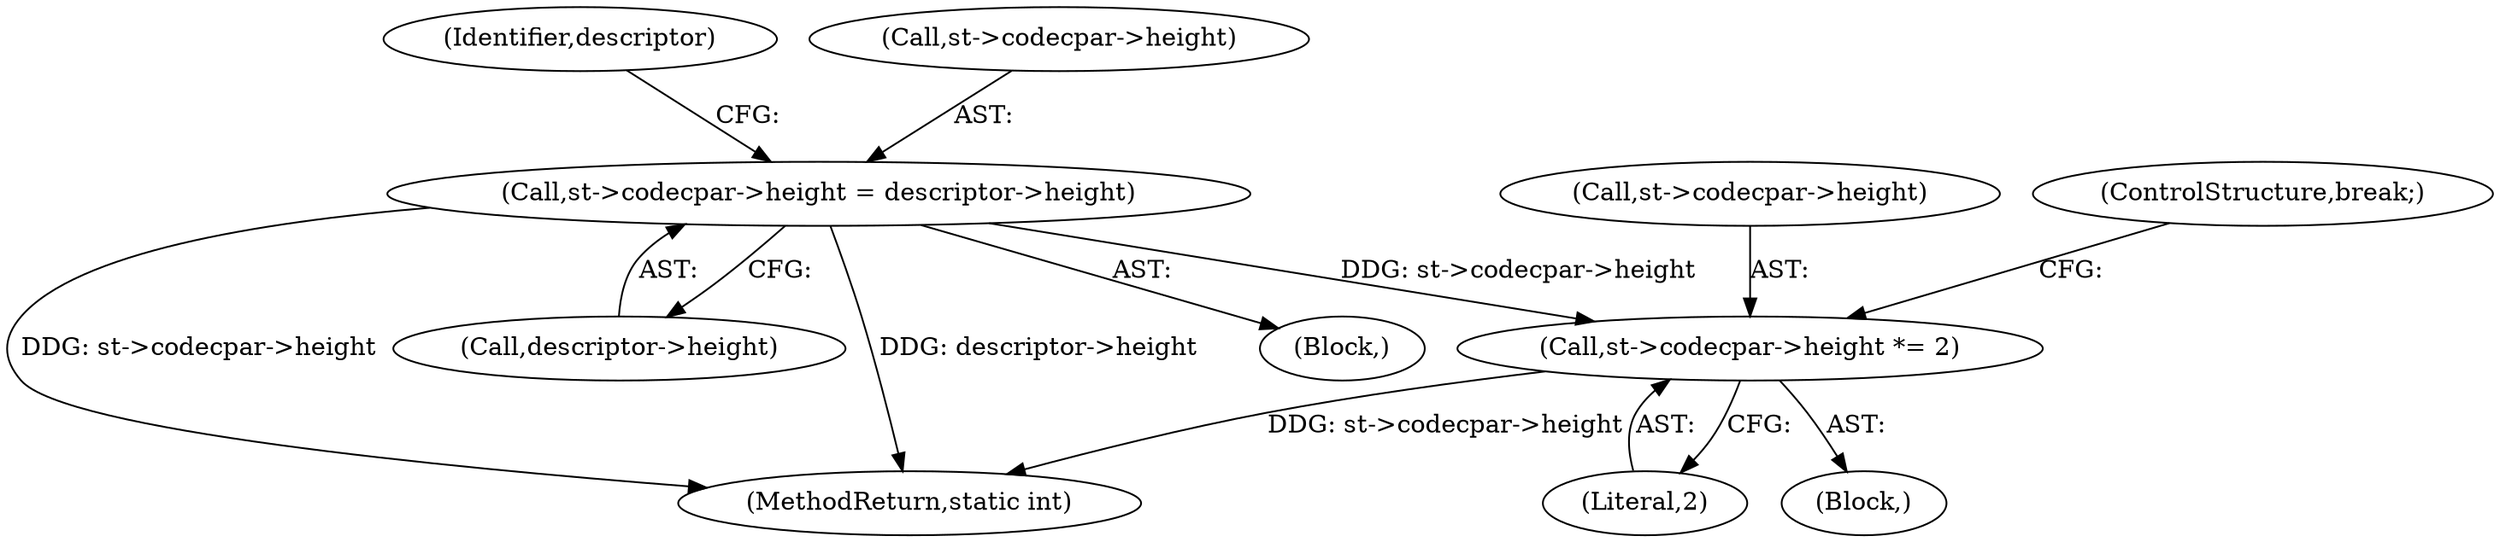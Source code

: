 digraph "0_FFmpeg_bab0716c7f4793ec42e05a5aa7e80d82a0dd4e75@pointer" {
"1001393" [label="(Call,st->codecpar->height *= 2)"];
"1001232" [label="(Call,st->codecpar->height = descriptor->height)"];
"1001394" [label="(Call,st->codecpar->height)"];
"1001194" [label="(Block,)"];
"1001243" [label="(Identifier,descriptor)"];
"1001245" [label="(Block,)"];
"1001232" [label="(Call,st->codecpar->height = descriptor->height)"];
"1001238" [label="(Call,descriptor->height)"];
"1001399" [label="(Literal,2)"];
"1001393" [label="(Call,st->codecpar->height *= 2)"];
"1001233" [label="(Call,st->codecpar->height)"];
"1001989" [label="(MethodReturn,static int)"];
"1001400" [label="(ControlStructure,break;)"];
"1001393" -> "1001245"  [label="AST: "];
"1001393" -> "1001399"  [label="CFG: "];
"1001394" -> "1001393"  [label="AST: "];
"1001399" -> "1001393"  [label="AST: "];
"1001400" -> "1001393"  [label="CFG: "];
"1001393" -> "1001989"  [label="DDG: st->codecpar->height"];
"1001232" -> "1001393"  [label="DDG: st->codecpar->height"];
"1001232" -> "1001194"  [label="AST: "];
"1001232" -> "1001238"  [label="CFG: "];
"1001233" -> "1001232"  [label="AST: "];
"1001238" -> "1001232"  [label="AST: "];
"1001243" -> "1001232"  [label="CFG: "];
"1001232" -> "1001989"  [label="DDG: st->codecpar->height"];
"1001232" -> "1001989"  [label="DDG: descriptor->height"];
}

